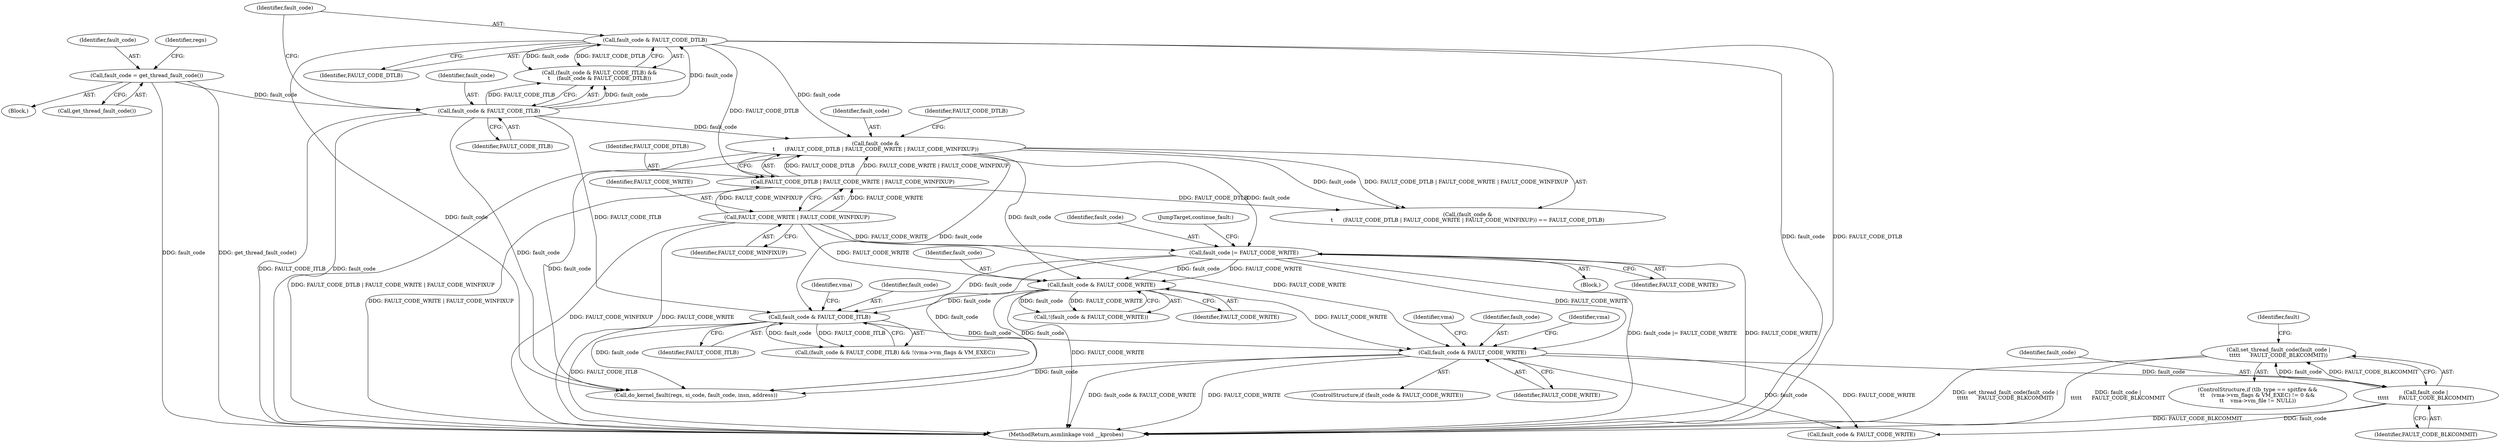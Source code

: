 digraph "0_linux_a8b0ca17b80e92faab46ee7179ba9e99ccb61233_44@API" {
"1000453" [label="(Call,set_thread_fault_code(fault_code |\n\t\t\t\t\t      FAULT_CODE_BLKCOMMIT))"];
"1000454" [label="(Call,fault_code |\n\t\t\t\t\t      FAULT_CODE_BLKCOMMIT)"];
"1000423" [label="(Call,fault_code & FAULT_CODE_WRITE)"];
"1000399" [label="(Call,fault_code & FAULT_CODE_ITLB)"];
"1000326" [label="(Call,fault_code |= FAULT_CODE_WRITE)"];
"1000288" [label="(Call,fault_code &\n\t      (FAULT_CODE_DTLB | FAULT_CODE_WRITE | FAULT_CODE_WINFIXUP))"];
"1000151" [label="(Call,fault_code & FAULT_CODE_ITLB)"];
"1000134" [label="(Call,fault_code = get_thread_fault_code())"];
"1000154" [label="(Call,fault_code & FAULT_CODE_DTLB)"];
"1000290" [label="(Call,FAULT_CODE_DTLB | FAULT_CODE_WRITE | FAULT_CODE_WINFIXUP)"];
"1000292" [label="(Call,FAULT_CODE_WRITE | FAULT_CODE_WINFIXUP)"];
"1000347" [label="(Call,fault_code & FAULT_CODE_WRITE)"];
"1000463" [label="(Identifier,vma)"];
"1000453" [label="(Call,set_thread_fault_code(fault_code |\n\t\t\t\t\t      FAULT_CODE_BLKCOMMIT))"];
"1000154" [label="(Call,fault_code & FAULT_CODE_DTLB)"];
"1000291" [label="(Identifier,FAULT_CODE_DTLB)"];
"1000117" [label="(Block,)"];
"1000424" [label="(Identifier,fault_code)"];
"1000155" [label="(Identifier,fault_code)"];
"1000425" [label="(Identifier,FAULT_CODE_WRITE)"];
"1000136" [label="(Call,get_thread_fault_code())"];
"1000435" [label="(ControlStructure,if (tlb_type == spitfire &&\n\t\t    (vma->vm_flags & VM_EXEC) != 0 &&\n\t\t    vma->vm_file != NULL))"];
"1000399" [label="(Call,fault_code & FAULT_CODE_ITLB)"];
"1000139" [label="(Identifier,regs)"];
"1000405" [label="(Identifier,vma)"];
"1000290" [label="(Call,FAULT_CODE_DTLB | FAULT_CODE_WRITE | FAULT_CODE_WINFIXUP)"];
"1000288" [label="(Call,fault_code &\n\t      (FAULT_CODE_DTLB | FAULT_CODE_WRITE | FAULT_CODE_WINFIXUP))"];
"1000325" [label="(Block,)"];
"1000151" [label="(Call,fault_code & FAULT_CODE_ITLB)"];
"1000348" [label="(Identifier,fault_code)"];
"1000152" [label="(Identifier,fault_code)"];
"1000326" [label="(Call,fault_code |= FAULT_CODE_WRITE)"];
"1000470" [label="(Identifier,fault)"];
"1000153" [label="(Identifier,FAULT_CODE_ITLB)"];
"1000328" [label="(Identifier,FAULT_CODE_WRITE)"];
"1000135" [label="(Identifier,fault_code)"];
"1000431" [label="(Identifier,vma)"];
"1000422" [label="(ControlStructure,if (fault_code & FAULT_CODE_WRITE))"];
"1000289" [label="(Identifier,fault_code)"];
"1000156" [label="(Identifier,FAULT_CODE_DTLB)"];
"1000346" [label="(Call,!(fault_code & FAULT_CODE_WRITE))"];
"1000347" [label="(Call,fault_code & FAULT_CODE_WRITE)"];
"1000294" [label="(Identifier,FAULT_CODE_WINFIXUP)"];
"1000456" [label="(Identifier,FAULT_CODE_BLKCOMMIT)"];
"1000658" [label="(MethodReturn,asmlinkage void __kprobes)"];
"1000329" [label="(JumpTarget,continue_fault:)"];
"1000455" [label="(Identifier,fault_code)"];
"1000398" [label="(Call,(fault_code & FAULT_CODE_ITLB) && !(vma->vm_flags & VM_EXEC))"];
"1000454" [label="(Call,fault_code |\n\t\t\t\t\t      FAULT_CODE_BLKCOMMIT)"];
"1000293" [label="(Identifier,FAULT_CODE_WRITE)"];
"1000476" [label="(Call,fault_code & FAULT_CODE_WRITE)"];
"1000292" [label="(Call,FAULT_CODE_WRITE | FAULT_CODE_WINFIXUP)"];
"1000423" [label="(Call,fault_code & FAULT_CODE_WRITE)"];
"1000287" [label="(Call,(fault_code &\n\t      (FAULT_CODE_DTLB | FAULT_CODE_WRITE | FAULT_CODE_WINFIXUP)) == FAULT_CODE_DTLB)"];
"1000150" [label="(Call,(fault_code & FAULT_CODE_ITLB) &&\n\t    (fault_code & FAULT_CODE_DTLB))"];
"1000349" [label="(Identifier,FAULT_CODE_WRITE)"];
"1000400" [label="(Identifier,fault_code)"];
"1000295" [label="(Identifier,FAULT_CODE_DTLB)"];
"1000134" [label="(Call,fault_code = get_thread_fault_code())"];
"1000401" [label="(Identifier,FAULT_CODE_ITLB)"];
"1000598" [label="(Call,do_kernel_fault(regs, si_code, fault_code, insn, address))"];
"1000327" [label="(Identifier,fault_code)"];
"1000453" -> "1000435"  [label="AST: "];
"1000453" -> "1000454"  [label="CFG: "];
"1000454" -> "1000453"  [label="AST: "];
"1000470" -> "1000453"  [label="CFG: "];
"1000453" -> "1000658"  [label="DDG: set_thread_fault_code(fault_code |\n\t\t\t\t\t      FAULT_CODE_BLKCOMMIT)"];
"1000453" -> "1000658"  [label="DDG: fault_code |\n\t\t\t\t\t      FAULT_CODE_BLKCOMMIT"];
"1000454" -> "1000453"  [label="DDG: fault_code"];
"1000454" -> "1000453"  [label="DDG: FAULT_CODE_BLKCOMMIT"];
"1000454" -> "1000456"  [label="CFG: "];
"1000455" -> "1000454"  [label="AST: "];
"1000456" -> "1000454"  [label="AST: "];
"1000454" -> "1000658"  [label="DDG: FAULT_CODE_BLKCOMMIT"];
"1000423" -> "1000454"  [label="DDG: fault_code"];
"1000454" -> "1000476"  [label="DDG: fault_code"];
"1000423" -> "1000422"  [label="AST: "];
"1000423" -> "1000425"  [label="CFG: "];
"1000424" -> "1000423"  [label="AST: "];
"1000425" -> "1000423"  [label="AST: "];
"1000431" -> "1000423"  [label="CFG: "];
"1000463" -> "1000423"  [label="CFG: "];
"1000423" -> "1000658"  [label="DDG: fault_code & FAULT_CODE_WRITE"];
"1000423" -> "1000658"  [label="DDG: FAULT_CODE_WRITE"];
"1000399" -> "1000423"  [label="DDG: fault_code"];
"1000347" -> "1000423"  [label="DDG: FAULT_CODE_WRITE"];
"1000292" -> "1000423"  [label="DDG: FAULT_CODE_WRITE"];
"1000326" -> "1000423"  [label="DDG: FAULT_CODE_WRITE"];
"1000423" -> "1000476"  [label="DDG: fault_code"];
"1000423" -> "1000476"  [label="DDG: FAULT_CODE_WRITE"];
"1000423" -> "1000598"  [label="DDG: fault_code"];
"1000399" -> "1000398"  [label="AST: "];
"1000399" -> "1000401"  [label="CFG: "];
"1000400" -> "1000399"  [label="AST: "];
"1000401" -> "1000399"  [label="AST: "];
"1000405" -> "1000399"  [label="CFG: "];
"1000398" -> "1000399"  [label="CFG: "];
"1000399" -> "1000658"  [label="DDG: FAULT_CODE_ITLB"];
"1000399" -> "1000398"  [label="DDG: fault_code"];
"1000399" -> "1000398"  [label="DDG: FAULT_CODE_ITLB"];
"1000326" -> "1000399"  [label="DDG: fault_code"];
"1000347" -> "1000399"  [label="DDG: fault_code"];
"1000288" -> "1000399"  [label="DDG: fault_code"];
"1000151" -> "1000399"  [label="DDG: FAULT_CODE_ITLB"];
"1000399" -> "1000598"  [label="DDG: fault_code"];
"1000326" -> "1000325"  [label="AST: "];
"1000326" -> "1000328"  [label="CFG: "];
"1000327" -> "1000326"  [label="AST: "];
"1000328" -> "1000326"  [label="AST: "];
"1000329" -> "1000326"  [label="CFG: "];
"1000326" -> "1000658"  [label="DDG: fault_code |= FAULT_CODE_WRITE"];
"1000326" -> "1000658"  [label="DDG: FAULT_CODE_WRITE"];
"1000288" -> "1000326"  [label="DDG: fault_code"];
"1000292" -> "1000326"  [label="DDG: FAULT_CODE_WRITE"];
"1000326" -> "1000347"  [label="DDG: fault_code"];
"1000326" -> "1000347"  [label="DDG: FAULT_CODE_WRITE"];
"1000326" -> "1000598"  [label="DDG: fault_code"];
"1000288" -> "1000287"  [label="AST: "];
"1000288" -> "1000290"  [label="CFG: "];
"1000289" -> "1000288"  [label="AST: "];
"1000290" -> "1000288"  [label="AST: "];
"1000295" -> "1000288"  [label="CFG: "];
"1000288" -> "1000658"  [label="DDG: FAULT_CODE_DTLB | FAULT_CODE_WRITE | FAULT_CODE_WINFIXUP"];
"1000288" -> "1000287"  [label="DDG: fault_code"];
"1000288" -> "1000287"  [label="DDG: FAULT_CODE_DTLB | FAULT_CODE_WRITE | FAULT_CODE_WINFIXUP"];
"1000151" -> "1000288"  [label="DDG: fault_code"];
"1000154" -> "1000288"  [label="DDG: fault_code"];
"1000290" -> "1000288"  [label="DDG: FAULT_CODE_DTLB"];
"1000290" -> "1000288"  [label="DDG: FAULT_CODE_WRITE | FAULT_CODE_WINFIXUP"];
"1000288" -> "1000347"  [label="DDG: fault_code"];
"1000288" -> "1000598"  [label="DDG: fault_code"];
"1000151" -> "1000150"  [label="AST: "];
"1000151" -> "1000153"  [label="CFG: "];
"1000152" -> "1000151"  [label="AST: "];
"1000153" -> "1000151"  [label="AST: "];
"1000155" -> "1000151"  [label="CFG: "];
"1000150" -> "1000151"  [label="CFG: "];
"1000151" -> "1000658"  [label="DDG: fault_code"];
"1000151" -> "1000658"  [label="DDG: FAULT_CODE_ITLB"];
"1000151" -> "1000150"  [label="DDG: fault_code"];
"1000151" -> "1000150"  [label="DDG: FAULT_CODE_ITLB"];
"1000134" -> "1000151"  [label="DDG: fault_code"];
"1000151" -> "1000154"  [label="DDG: fault_code"];
"1000151" -> "1000598"  [label="DDG: fault_code"];
"1000134" -> "1000117"  [label="AST: "];
"1000134" -> "1000136"  [label="CFG: "];
"1000135" -> "1000134"  [label="AST: "];
"1000136" -> "1000134"  [label="AST: "];
"1000139" -> "1000134"  [label="CFG: "];
"1000134" -> "1000658"  [label="DDG: fault_code"];
"1000134" -> "1000658"  [label="DDG: get_thread_fault_code()"];
"1000154" -> "1000150"  [label="AST: "];
"1000154" -> "1000156"  [label="CFG: "];
"1000155" -> "1000154"  [label="AST: "];
"1000156" -> "1000154"  [label="AST: "];
"1000150" -> "1000154"  [label="CFG: "];
"1000154" -> "1000658"  [label="DDG: fault_code"];
"1000154" -> "1000658"  [label="DDG: FAULT_CODE_DTLB"];
"1000154" -> "1000150"  [label="DDG: fault_code"];
"1000154" -> "1000150"  [label="DDG: FAULT_CODE_DTLB"];
"1000154" -> "1000290"  [label="DDG: FAULT_CODE_DTLB"];
"1000154" -> "1000598"  [label="DDG: fault_code"];
"1000290" -> "1000292"  [label="CFG: "];
"1000291" -> "1000290"  [label="AST: "];
"1000292" -> "1000290"  [label="AST: "];
"1000290" -> "1000658"  [label="DDG: FAULT_CODE_WRITE | FAULT_CODE_WINFIXUP"];
"1000292" -> "1000290"  [label="DDG: FAULT_CODE_WRITE"];
"1000292" -> "1000290"  [label="DDG: FAULT_CODE_WINFIXUP"];
"1000290" -> "1000287"  [label="DDG: FAULT_CODE_DTLB"];
"1000292" -> "1000294"  [label="CFG: "];
"1000293" -> "1000292"  [label="AST: "];
"1000294" -> "1000292"  [label="AST: "];
"1000292" -> "1000658"  [label="DDG: FAULT_CODE_WINFIXUP"];
"1000292" -> "1000658"  [label="DDG: FAULT_CODE_WRITE"];
"1000292" -> "1000347"  [label="DDG: FAULT_CODE_WRITE"];
"1000347" -> "1000346"  [label="AST: "];
"1000347" -> "1000349"  [label="CFG: "];
"1000348" -> "1000347"  [label="AST: "];
"1000349" -> "1000347"  [label="AST: "];
"1000346" -> "1000347"  [label="CFG: "];
"1000347" -> "1000658"  [label="DDG: FAULT_CODE_WRITE"];
"1000347" -> "1000346"  [label="DDG: fault_code"];
"1000347" -> "1000346"  [label="DDG: FAULT_CODE_WRITE"];
"1000347" -> "1000598"  [label="DDG: fault_code"];
}
